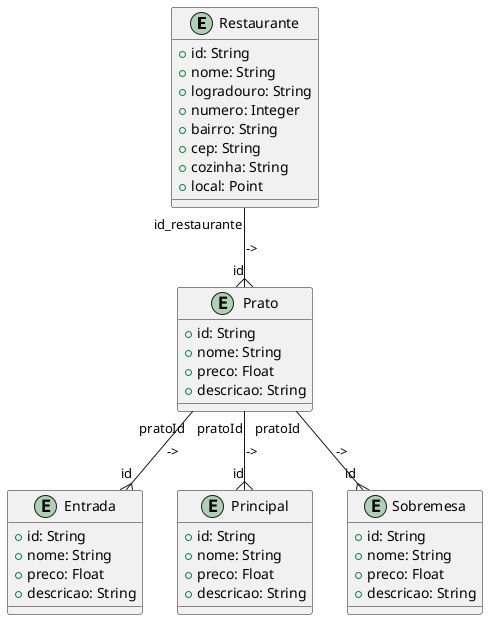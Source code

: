 @startuml
entity "Restaurante" as restaurante {
    + id: String
    + nome: String
    + logradouro: String
    + numero: Integer
    + bairro: String
    + cep: String
    + cozinha: String
    + local: Point
}
 
entity "Prato" as prato {
    + id: String
    + nome: String
    + preco: Float
    + descricao: String
}
 
entity "Entrada" as entrada {
    + id: String
    + nome: String
    + preco: Float
    + descricao: String
}
 
entity "Principal" as principal {
    + id: String
    + nome: String
    + preco: Float
    + descricao: String
}
 
entity "Sobremesa" as sobremesa {
    + id: String
    + nome: String
    + preco: Float
    + descricao: String
}
 
restaurante --{ prato : "id_restaurante" -> "id"
prato --{ entrada : "pratoId" -> "id"
prato --{ principal : "pratoId" -> "id"
prato --{ sobremesa : "pratoId" -> "id"
@enduml